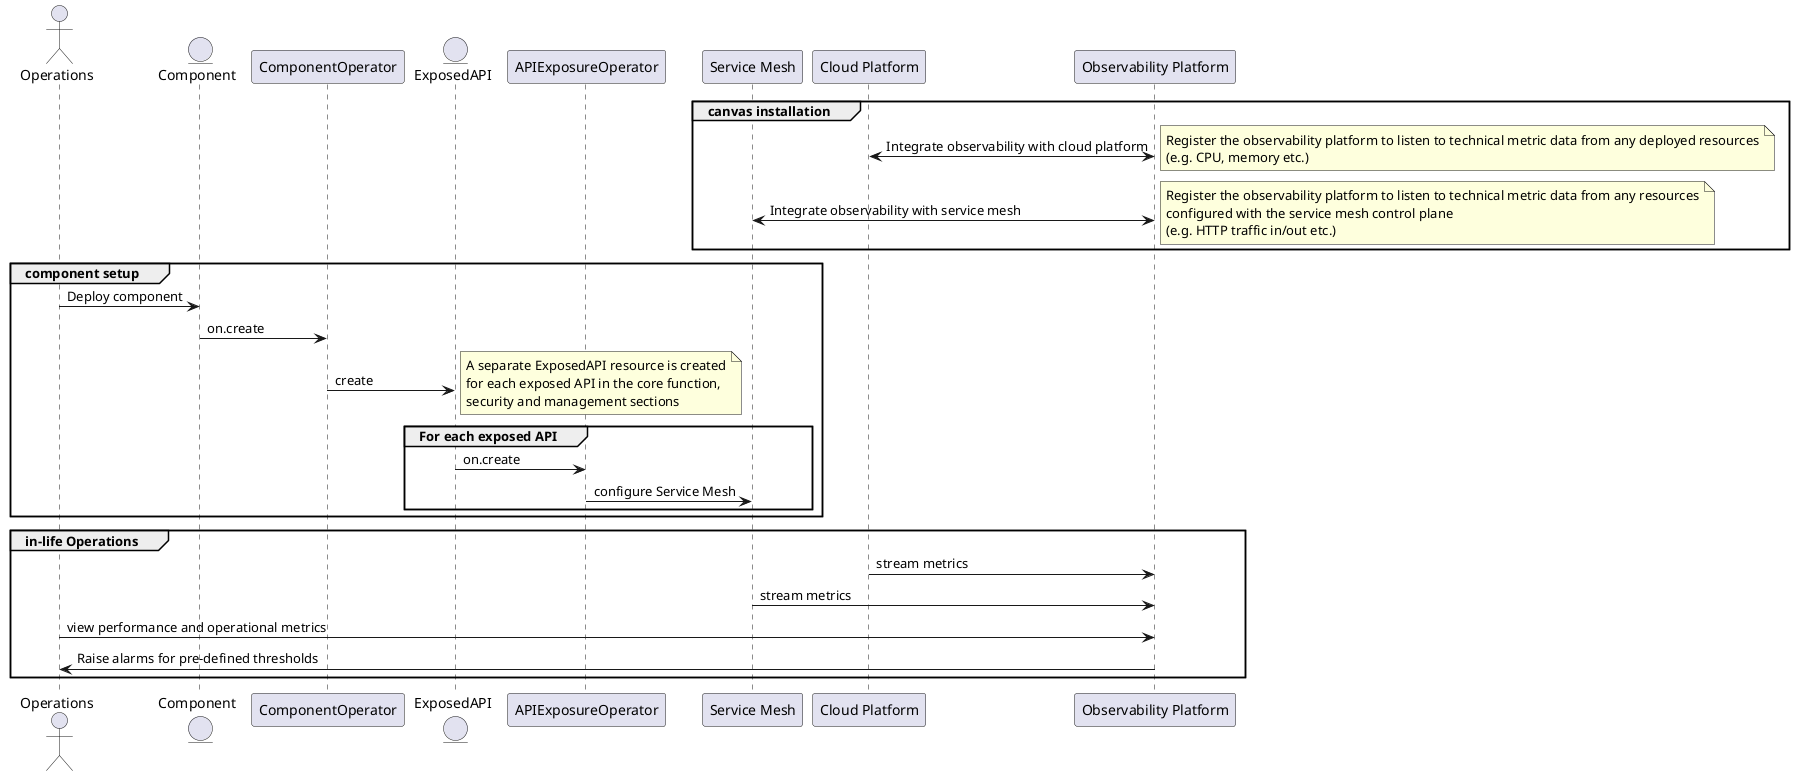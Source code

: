 @startuml

actor Operations
entity Component
participant ComponentOperator
entity ExposedAPI
participant APIExposureOperator
participant "Service Mesh"
participant "Cloud Platform"
participant "Observability Platform"
group canvas installation
    "Cloud Platform" <-> "Observability Platform" : Integrate observability with cloud platform
    note right
        Register the observability platform to listen to technical metric data from any deployed resources
        (e.g. CPU, memory etc.)
    end note
    "Service Mesh" <-> "Observability Platform" : Integrate observability with service mesh    
    note right
        Register the observability platform to listen to technical metric data from any resources
        configured with the service mesh control plane
        (e.g. HTTP traffic in/out etc.)
    end note
end
group component setup
    Component <- Operations : Deploy component
    Component -> ComponentOperator: on.create 
    ComponentOperator -> ExposedAPI: create
    note right
        A separate ExposedAPI resource is created
        for each exposed API in the core function,
        security and management sections
    end note
    group For each exposed API
        ExposedAPI -> APIExposureOperator: on.create 
        APIExposureOperator -> "Service Mesh" : configure Service Mesh
    end
end
group in-life Operations
    "Cloud Platform" -> "Observability Platform" : stream metrics
    "Service Mesh" -> "Observability Platform" : stream metrics
    Operations -> "Observability Platform" : view performance and operational metrics
    "Observability Platform" -> Operations : Raise alarms for pre-defined thresholds
end 

@enduml